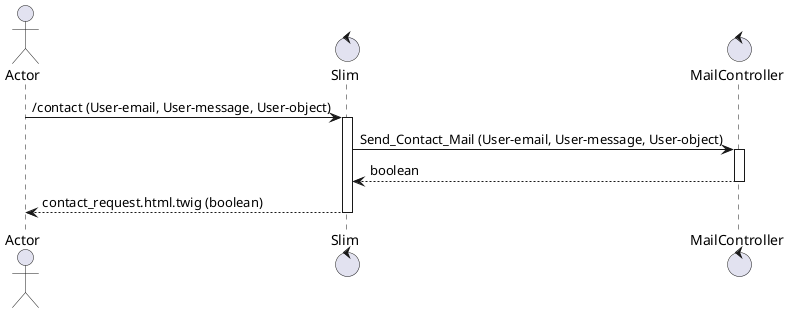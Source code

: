 @startuml POST
actor Actor as a
control Slim as s
control MailController as mc


a -> s : /contact (User-email, User-message, User-object)
activate s
s -> mc : Send_Contact_Mail (User-email, User-message, User-object)
activate mc
mc --> s : boolean
deactivate mc
s --> a : contact_request.html.twig (boolean)
deactivate s
@enduml